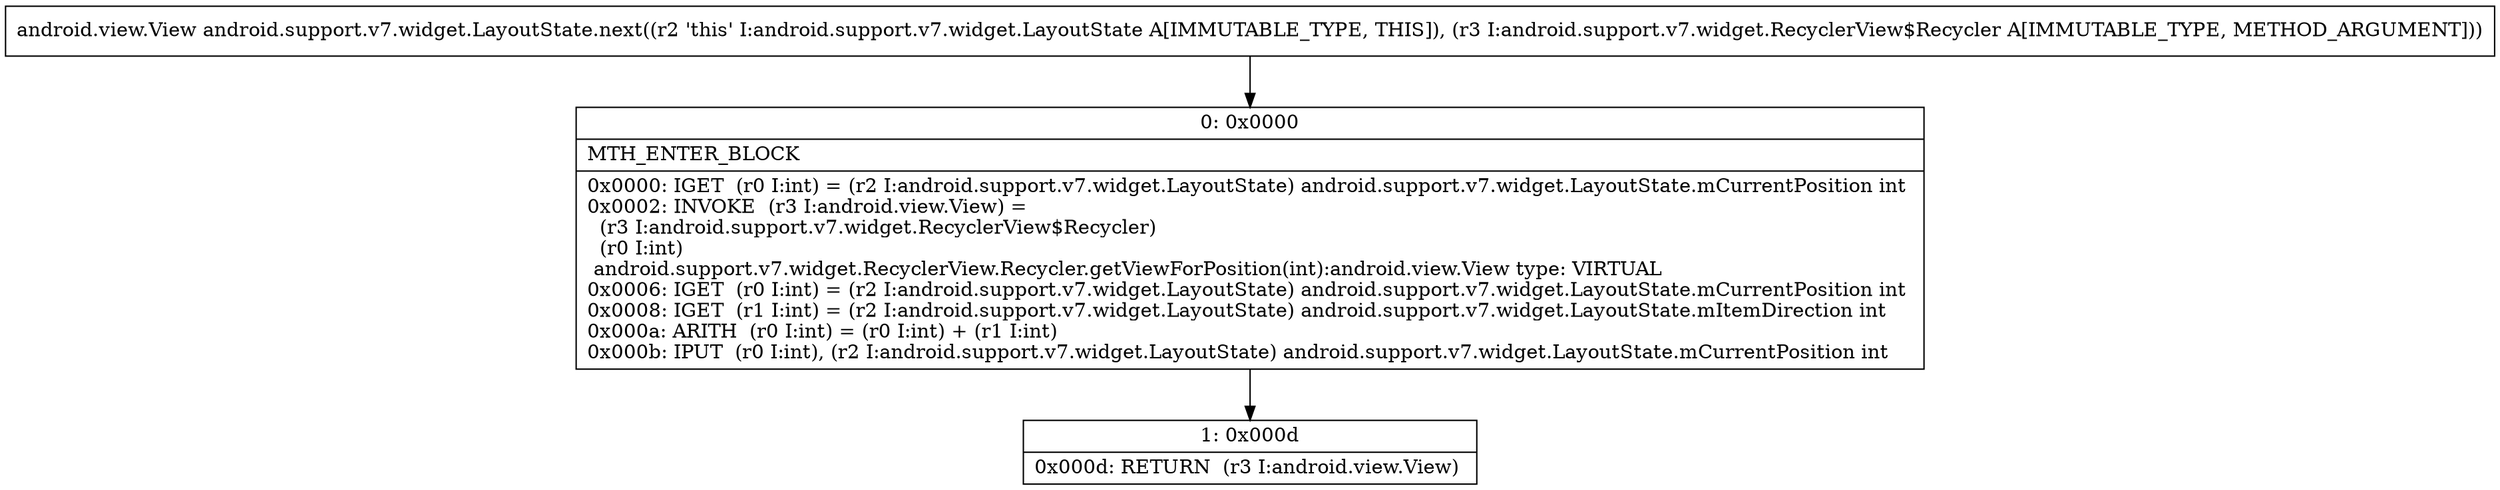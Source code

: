 digraph "CFG forandroid.support.v7.widget.LayoutState.next(Landroid\/support\/v7\/widget\/RecyclerView$Recycler;)Landroid\/view\/View;" {
Node_0 [shape=record,label="{0\:\ 0x0000|MTH_ENTER_BLOCK\l|0x0000: IGET  (r0 I:int) = (r2 I:android.support.v7.widget.LayoutState) android.support.v7.widget.LayoutState.mCurrentPosition int \l0x0002: INVOKE  (r3 I:android.view.View) = \l  (r3 I:android.support.v7.widget.RecyclerView$Recycler)\l  (r0 I:int)\l android.support.v7.widget.RecyclerView.Recycler.getViewForPosition(int):android.view.View type: VIRTUAL \l0x0006: IGET  (r0 I:int) = (r2 I:android.support.v7.widget.LayoutState) android.support.v7.widget.LayoutState.mCurrentPosition int \l0x0008: IGET  (r1 I:int) = (r2 I:android.support.v7.widget.LayoutState) android.support.v7.widget.LayoutState.mItemDirection int \l0x000a: ARITH  (r0 I:int) = (r0 I:int) + (r1 I:int) \l0x000b: IPUT  (r0 I:int), (r2 I:android.support.v7.widget.LayoutState) android.support.v7.widget.LayoutState.mCurrentPosition int \l}"];
Node_1 [shape=record,label="{1\:\ 0x000d|0x000d: RETURN  (r3 I:android.view.View) \l}"];
MethodNode[shape=record,label="{android.view.View android.support.v7.widget.LayoutState.next((r2 'this' I:android.support.v7.widget.LayoutState A[IMMUTABLE_TYPE, THIS]), (r3 I:android.support.v7.widget.RecyclerView$Recycler A[IMMUTABLE_TYPE, METHOD_ARGUMENT])) }"];
MethodNode -> Node_0;
Node_0 -> Node_1;
}

